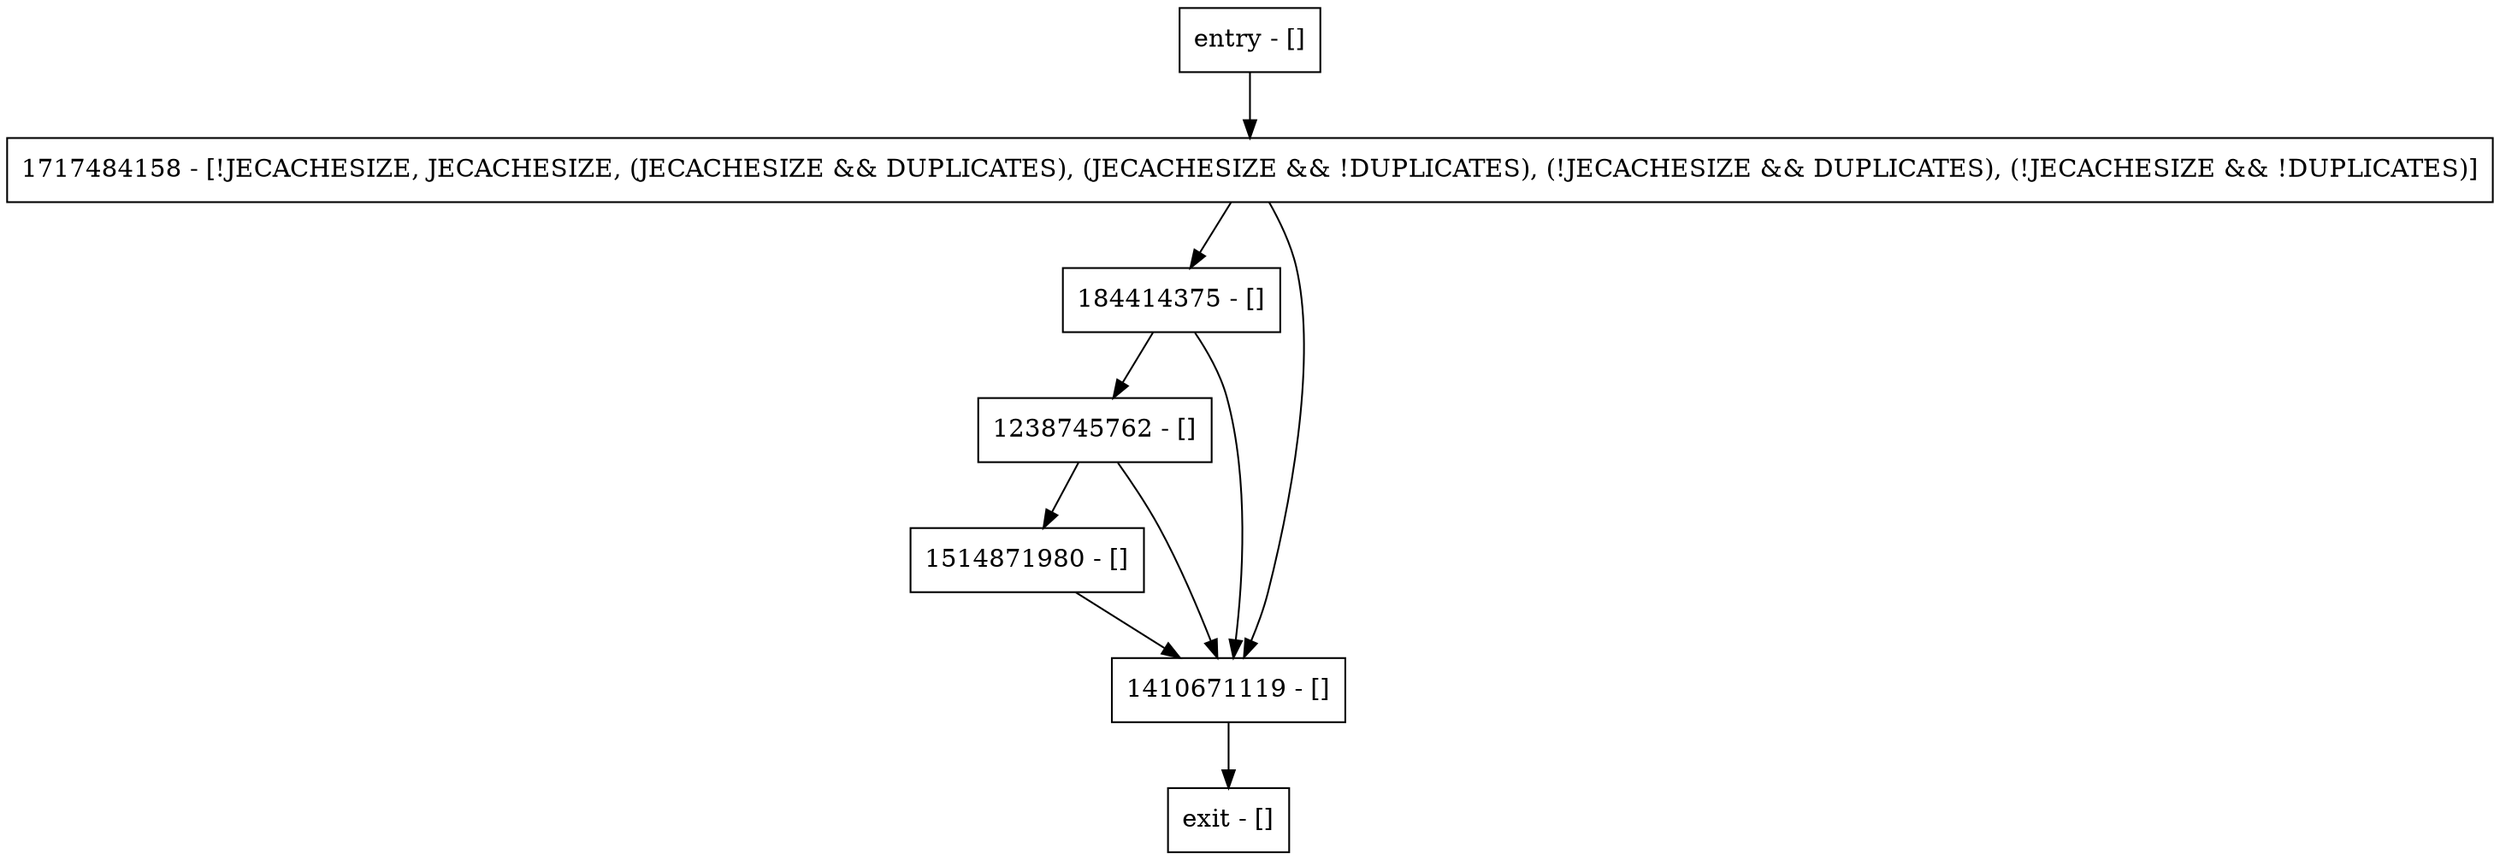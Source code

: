 digraph checkUpdatesAllowed {
node [shape=record];
entry [label="entry - []"];
exit [label="exit - []"];
184414375 [label="184414375 - []"];
1514871980 [label="1514871980 - []"];
1238745762 [label="1238745762 - []"];
1410671119 [label="1410671119 - []"];
1717484158 [label="1717484158 - [!JECACHESIZE, JECACHESIZE, (JECACHESIZE && DUPLICATES), (JECACHESIZE && !DUPLICATES), (!JECACHESIZE && DUPLICATES), (!JECACHESIZE && !DUPLICATES)]"];
entry;
exit;
entry -> 1717484158;
184414375 -> 1238745762;
184414375 -> 1410671119;
1514871980 -> 1410671119;
1238745762 -> 1514871980;
1238745762 -> 1410671119;
1410671119 -> exit;
1717484158 -> 184414375;
1717484158 -> 1410671119;
}
